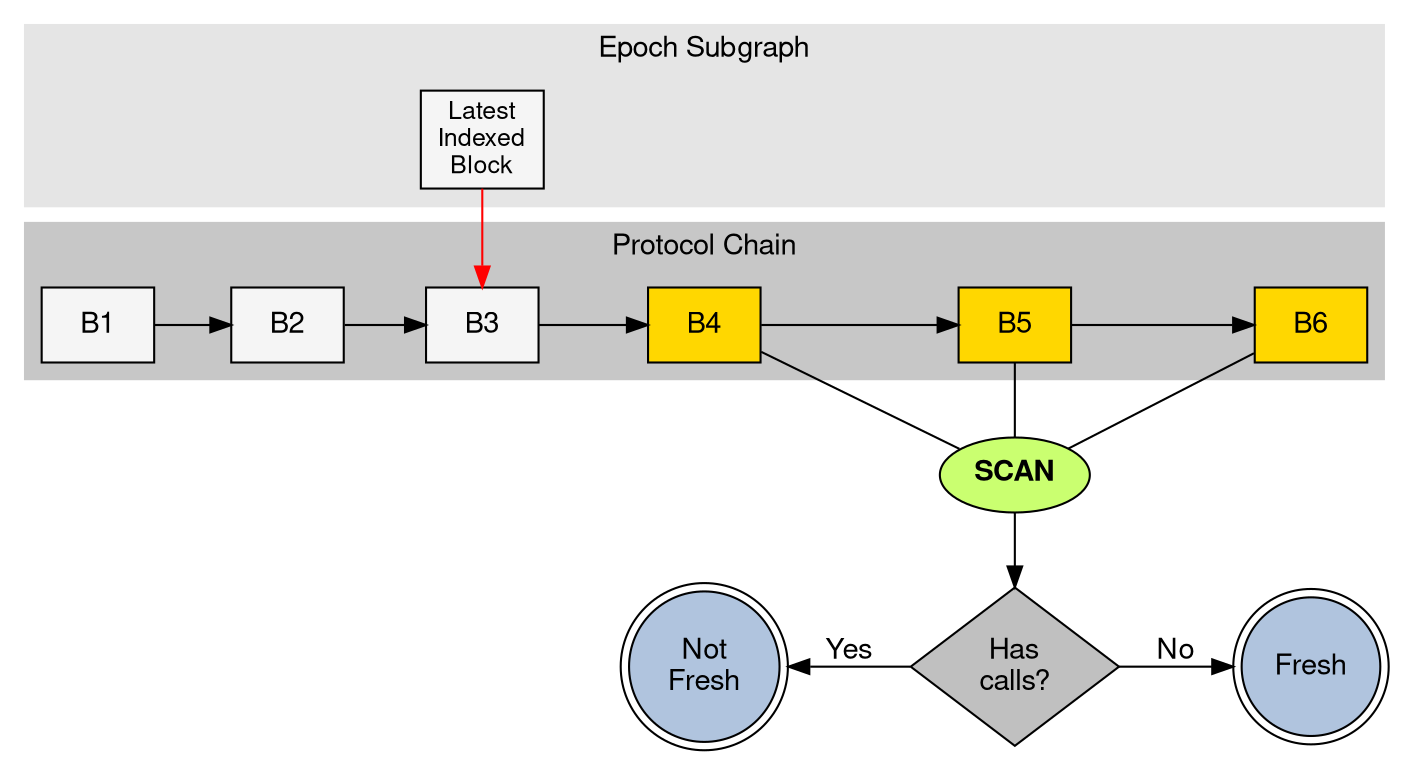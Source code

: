 digraph subgraph_freshness_detail {
    // General Graph Display
    newrank=true;
    rankdir=LR
    fontname="Helvetica,Arial,sans-serif"
    edge [fontname="Helvetica,Arial,sans-serif"]
    node [fontname="Helvetica,Arial,sans-serif", shape=rect,
          style=filled, fillcolor="whitesmoke"]

    // Protocol Chain Blocks
    CB1  [label="B1"]
    CB2  [label="B2"]
    CB3  [label="B3"]
    CB4  [label="B4", fillcolor=gold]
    CB5  [label="B5", fillcolor=gold]
    CB6  [label="B6", fillcolor=gold]

    // Epoch Subgraph Nodes
    SB1  [style=invis]
    SB2  [style=invis]
    SB3  [label="Latest\nIndexed\nBlock", fontsize=12]
    SB4  [style=invis]
    SB5  [style=invis]
    SB6  [style=invis]

    Scan [shape=ellipse, fillcolor=darkolivegreen1, label=<<B>SCAN</B>>]
    COND_HAS_TRANSACTIONS [shape=diamond, label="Has\ncalls?", fillcolor=gray]
    Fresh [shape=doublecircle, fillcolor=lightsteelblue]
    NotFresh [shape=doublecircle, label="Not\nFresh", fillcolor=lightsteelblue]


    subgraph cluster_protocol_chain {
        label="Protocol Chain"
        style=filled
        color=grey78
        CB1 -> CB2 -> CB3 -> CB4 -> CB5 -> CB6
    }

    subgraph cluster_epoch {
        label="Epoch Subgraph"
        style=filled
        color=grey90
        SB1 -> SB2 -> SB3 -> SB4 -> SB5 -> SB6 [style=invis]
    }

    // Alignment
    { rank=same; CB1; SB1; }
    { rank=same; CB2; SB2; }
    { rank=same; CB3; SB3; }
    { rank=same; CB4; SB4; NotFresh}
    { rank=same; CB5; SB5; }
    { rank=same; CB6; SB6; Fresh }
    { rank=same; Scan; CB5; COND_HAS_TRANSACTIONS}

    // Arrows
    SB3 -> CB3 [color=red]
    Scan -> CB4 [arrowhead=none]
    Scan -> CB5 [arrowhead=none]
    Scan -> CB6 [arrowhead=none]

    Scan -> COND_HAS_TRANSACTIONS
    COND_HAS_TRANSACTIONS -> Fresh [label="No"]
    COND_HAS_TRANSACTIONS -> NotFresh [label="Yes"]
}
